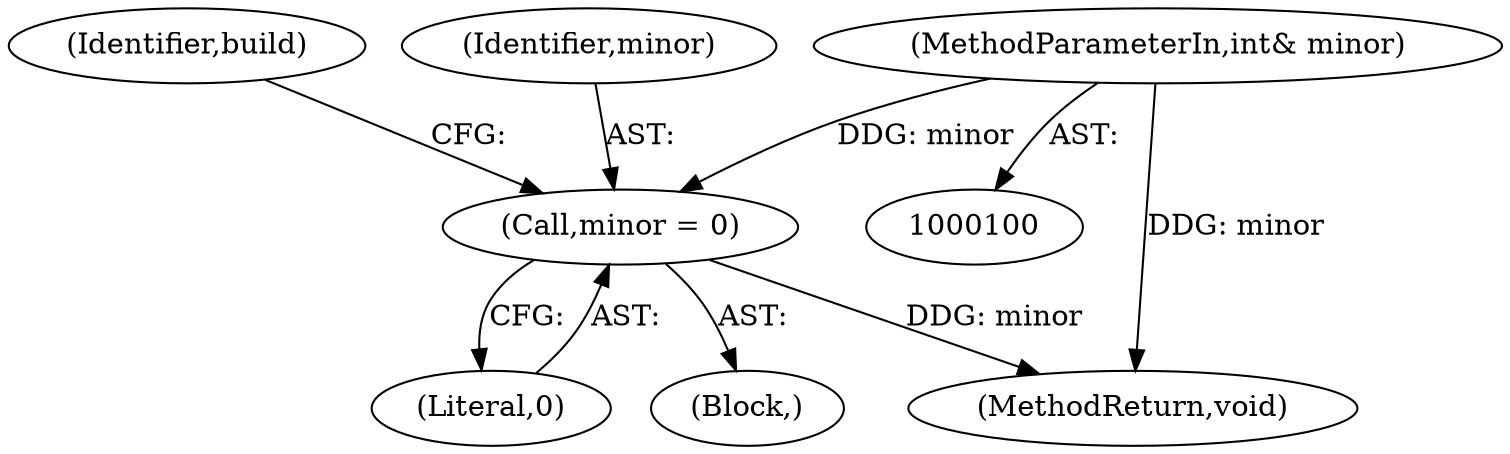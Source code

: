 digraph "1_Android_04839626ed859623901ebd3a5fd483982186b59d_141@del" {
"1000109" [label="(Call,minor = 0)"];
"1000102" [label="(MethodParameterIn,int& minor)"];
"1000102" [label="(MethodParameterIn,int& minor)"];
"1000105" [label="(Block,)"];
"1000111" [label="(Literal,0)"];
"1000118" [label="(MethodReturn,void)"];
"1000113" [label="(Identifier,build)"];
"1000110" [label="(Identifier,minor)"];
"1000109" [label="(Call,minor = 0)"];
"1000109" -> "1000105"  [label="AST: "];
"1000109" -> "1000111"  [label="CFG: "];
"1000110" -> "1000109"  [label="AST: "];
"1000111" -> "1000109"  [label="AST: "];
"1000113" -> "1000109"  [label="CFG: "];
"1000109" -> "1000118"  [label="DDG: minor"];
"1000102" -> "1000109"  [label="DDG: minor"];
"1000102" -> "1000100"  [label="AST: "];
"1000102" -> "1000118"  [label="DDG: minor"];
}
